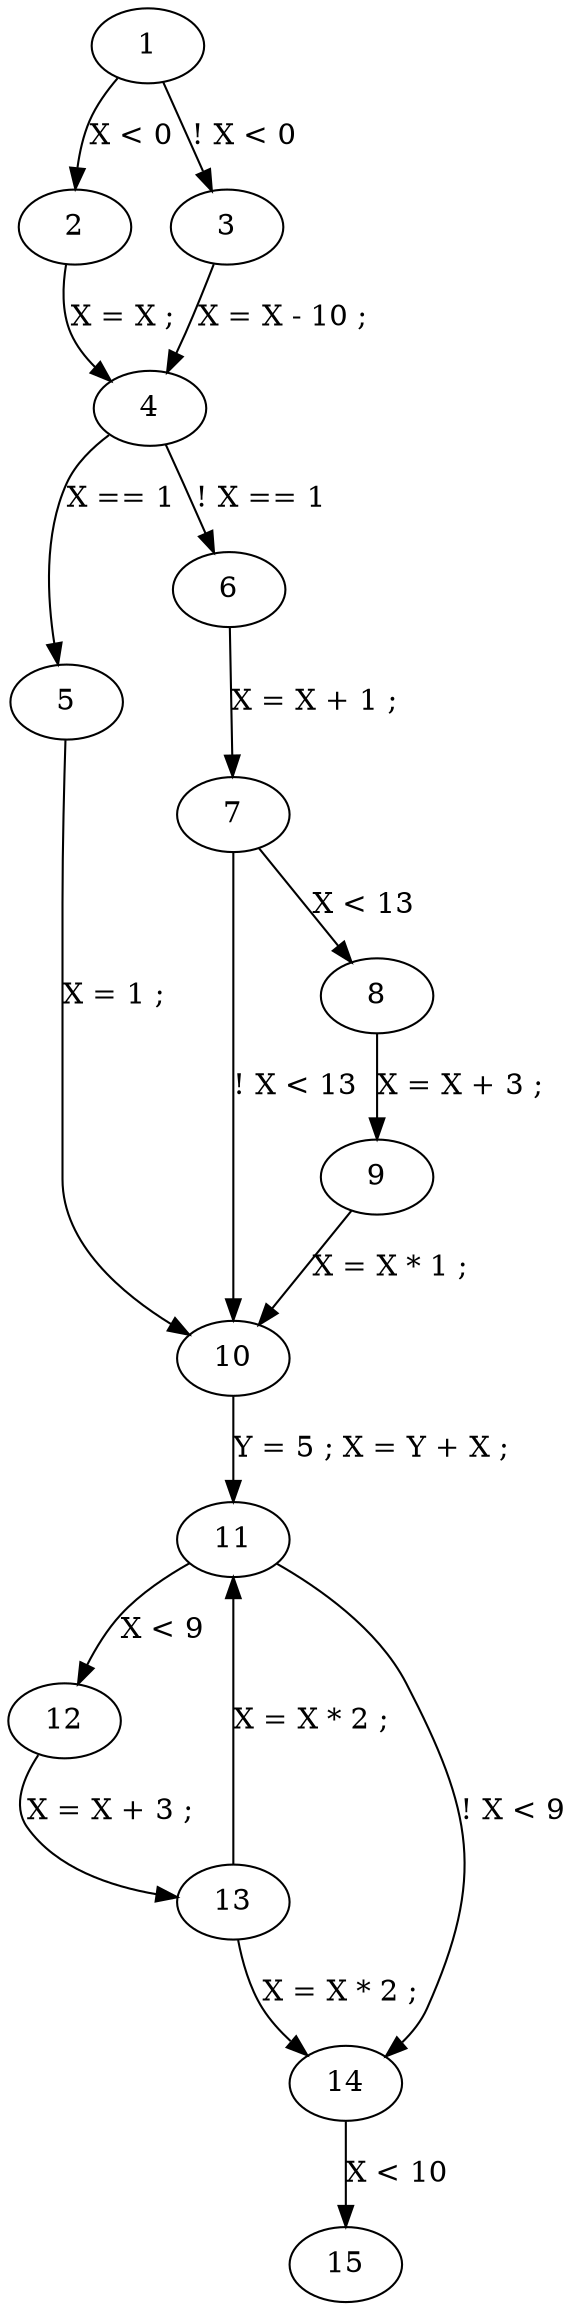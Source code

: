 strict digraph  {
1 [label=1];
2 [label=2];
3 [label=3];
4 [label=4];
5 [label=5];
6 [label=6];
7 [label=7];
8 [label=8];
9 [label=9];
10 [label=10];
11 [label=11];
12 [label=12];
13 [label=13];
14 [label=14];
15 [label=15];
1 -> 2  [label="X < 0"];
1 -> 3  [label="! X < 0"];
2 -> 4  [label="X = X ; "];
3 -> 4  [label="X = X - 10 ; "];
4 -> 5  [label="X == 1"];
4 -> 6  [label="! X == 1"];
5 -> 10  [label="X = 1 ; "];
6 -> 7  [label="X = X + 1 ; "];
7 -> 8  [label="X < 13"];
7 -> 10  [label="! X < 13"];
8 -> 9  [label="X = X + 3 ; "];
9 -> 10  [label="X = X * 1 ; "];
10 -> 11  [label="Y = 5 ; X = Y + X ; "];
11 -> 12  [label="X < 9"];
11 -> 14  [label="! X < 9"];
12 -> 13  [label="X = X + 3 ; "];
13 -> 11  [label="X = X * 2 ; "];
13 -> 14  [label="X = X * 2 ; "];
14 -> 15  [label="X < 10"];
}
